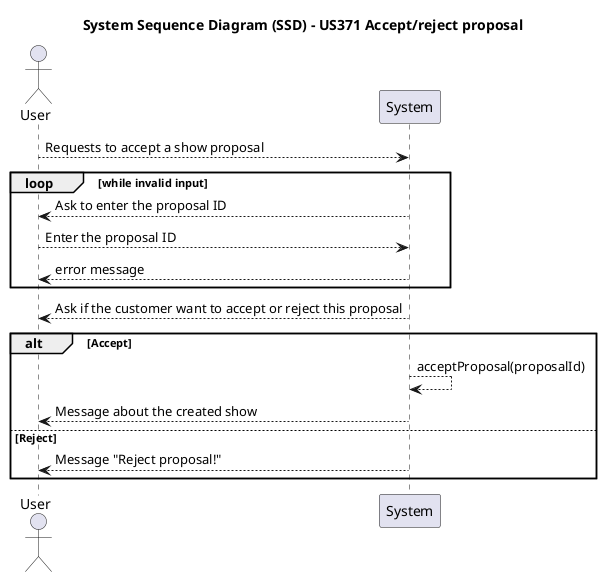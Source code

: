 @startuml
actor User
participant System

title System Sequence Diagram (SSD) - US371 Accept/reject proposal

User --> System : Requests to accept a show proposal
loop while invalid input
System --> User : Ask to enter the proposal ID
User --> System : Enter the proposal ID
System --> User : error message
end
System --> User : Ask if the customer want to accept or reject this proposal
alt Accept
System --> System : acceptProposal(proposalId)
System --> User : Message about the created show

else Reject
System --> User : Message "Reject proposal!"
end
@enduml